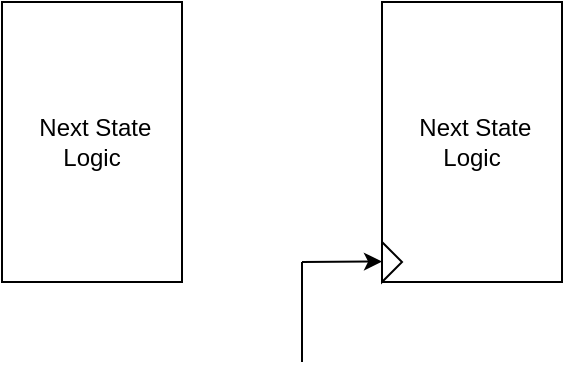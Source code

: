 <mxfile version="24.6.3" type="github">
  <diagram name="Page-1" id="HP4vaNlS5BNIqNdgq6U_">
    <mxGraphModel dx="797" dy="368" grid="1" gridSize="10" guides="1" tooltips="1" connect="1" arrows="1" fold="1" page="1" pageScale="1" pageWidth="850" pageHeight="1100" math="0" shadow="0">
      <root>
        <mxCell id="0" />
        <mxCell id="1" parent="0" />
        <mxCell id="2ca8768sGWNtgbp86XUo-1" value="&amp;nbsp;Next State Logic" style="rounded=0;whiteSpace=wrap;html=1;" vertex="1" parent="1">
          <mxGeometry x="120" y="220" width="90" height="140" as="geometry" />
        </mxCell>
        <mxCell id="2ca8768sGWNtgbp86XUo-2" value="&amp;nbsp;Next State Logic" style="rounded=0;whiteSpace=wrap;html=1;" vertex="1" parent="1">
          <mxGeometry x="310" y="220" width="90" height="140" as="geometry" />
        </mxCell>
        <mxCell id="2ca8768sGWNtgbp86XUo-3" value="" style="triangle;whiteSpace=wrap;html=1;" vertex="1" parent="1">
          <mxGeometry x="310" y="340" width="10" height="20" as="geometry" />
        </mxCell>
        <mxCell id="2ca8768sGWNtgbp86XUo-4" value="" style="endArrow=classic;html=1;rounded=0;" edge="1" parent="1">
          <mxGeometry width="50" height="50" relative="1" as="geometry">
            <mxPoint x="270" y="350" as="sourcePoint" />
            <mxPoint x="310" y="349.76" as="targetPoint" />
          </mxGeometry>
        </mxCell>
        <mxCell id="2ca8768sGWNtgbp86XUo-5" value="" style="endArrow=none;html=1;rounded=0;" edge="1" parent="1">
          <mxGeometry width="50" height="50" relative="1" as="geometry">
            <mxPoint x="270" y="400" as="sourcePoint" />
            <mxPoint x="270" y="350" as="targetPoint" />
          </mxGeometry>
        </mxCell>
      </root>
    </mxGraphModel>
  </diagram>
</mxfile>
